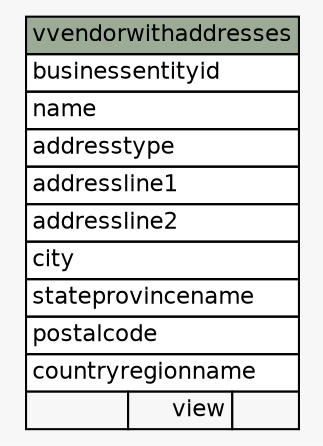 // dot 2.40.1 on Linux 5.4.0-80-generic
// SchemaSpy rev 590
digraph "vvendorwithaddresses" {
  graph [
    rankdir="RL"
    bgcolor="#f7f7f7"
    nodesep="0.18"
    ranksep="0.46"
    fontname="Helvetica"
    fontsize="11"
  ];
  node [
    fontname="Helvetica"
    fontsize="11"
    shape="plaintext"
  ];
  edge [
    arrowsize="0.8"
  ];
  "vvendorwithaddresses" [
    label=<
    <TABLE BORDER="0" CELLBORDER="1" CELLSPACING="0" BGCOLOR="#ffffff">
      <TR><TD COLSPAN="3" BGCOLOR="#9bab96" ALIGN="CENTER">vvendorwithaddresses</TD></TR>
      <TR><TD PORT="businessentityid" COLSPAN="3" ALIGN="LEFT">businessentityid</TD></TR>
      <TR><TD PORT="name" COLSPAN="3" ALIGN="LEFT">name</TD></TR>
      <TR><TD PORT="addresstype" COLSPAN="3" ALIGN="LEFT">addresstype</TD></TR>
      <TR><TD PORT="addressline1" COLSPAN="3" ALIGN="LEFT">addressline1</TD></TR>
      <TR><TD PORT="addressline2" COLSPAN="3" ALIGN="LEFT">addressline2</TD></TR>
      <TR><TD PORT="city" COLSPAN="3" ALIGN="LEFT">city</TD></TR>
      <TR><TD PORT="stateprovincename" COLSPAN="3" ALIGN="LEFT">stateprovincename</TD></TR>
      <TR><TD PORT="postalcode" COLSPAN="3" ALIGN="LEFT">postalcode</TD></TR>
      <TR><TD PORT="countryregionname" COLSPAN="3" ALIGN="LEFT">countryregionname</TD></TR>
      <TR><TD ALIGN="LEFT" BGCOLOR="#f7f7f7">  </TD><TD ALIGN="RIGHT" BGCOLOR="#f7f7f7">view</TD><TD ALIGN="RIGHT" BGCOLOR="#f7f7f7">  </TD></TR>
    </TABLE>>
    URL="tables/vvendorwithaddresses.html"
    tooltip="vvendorwithaddresses"
  ];
}
